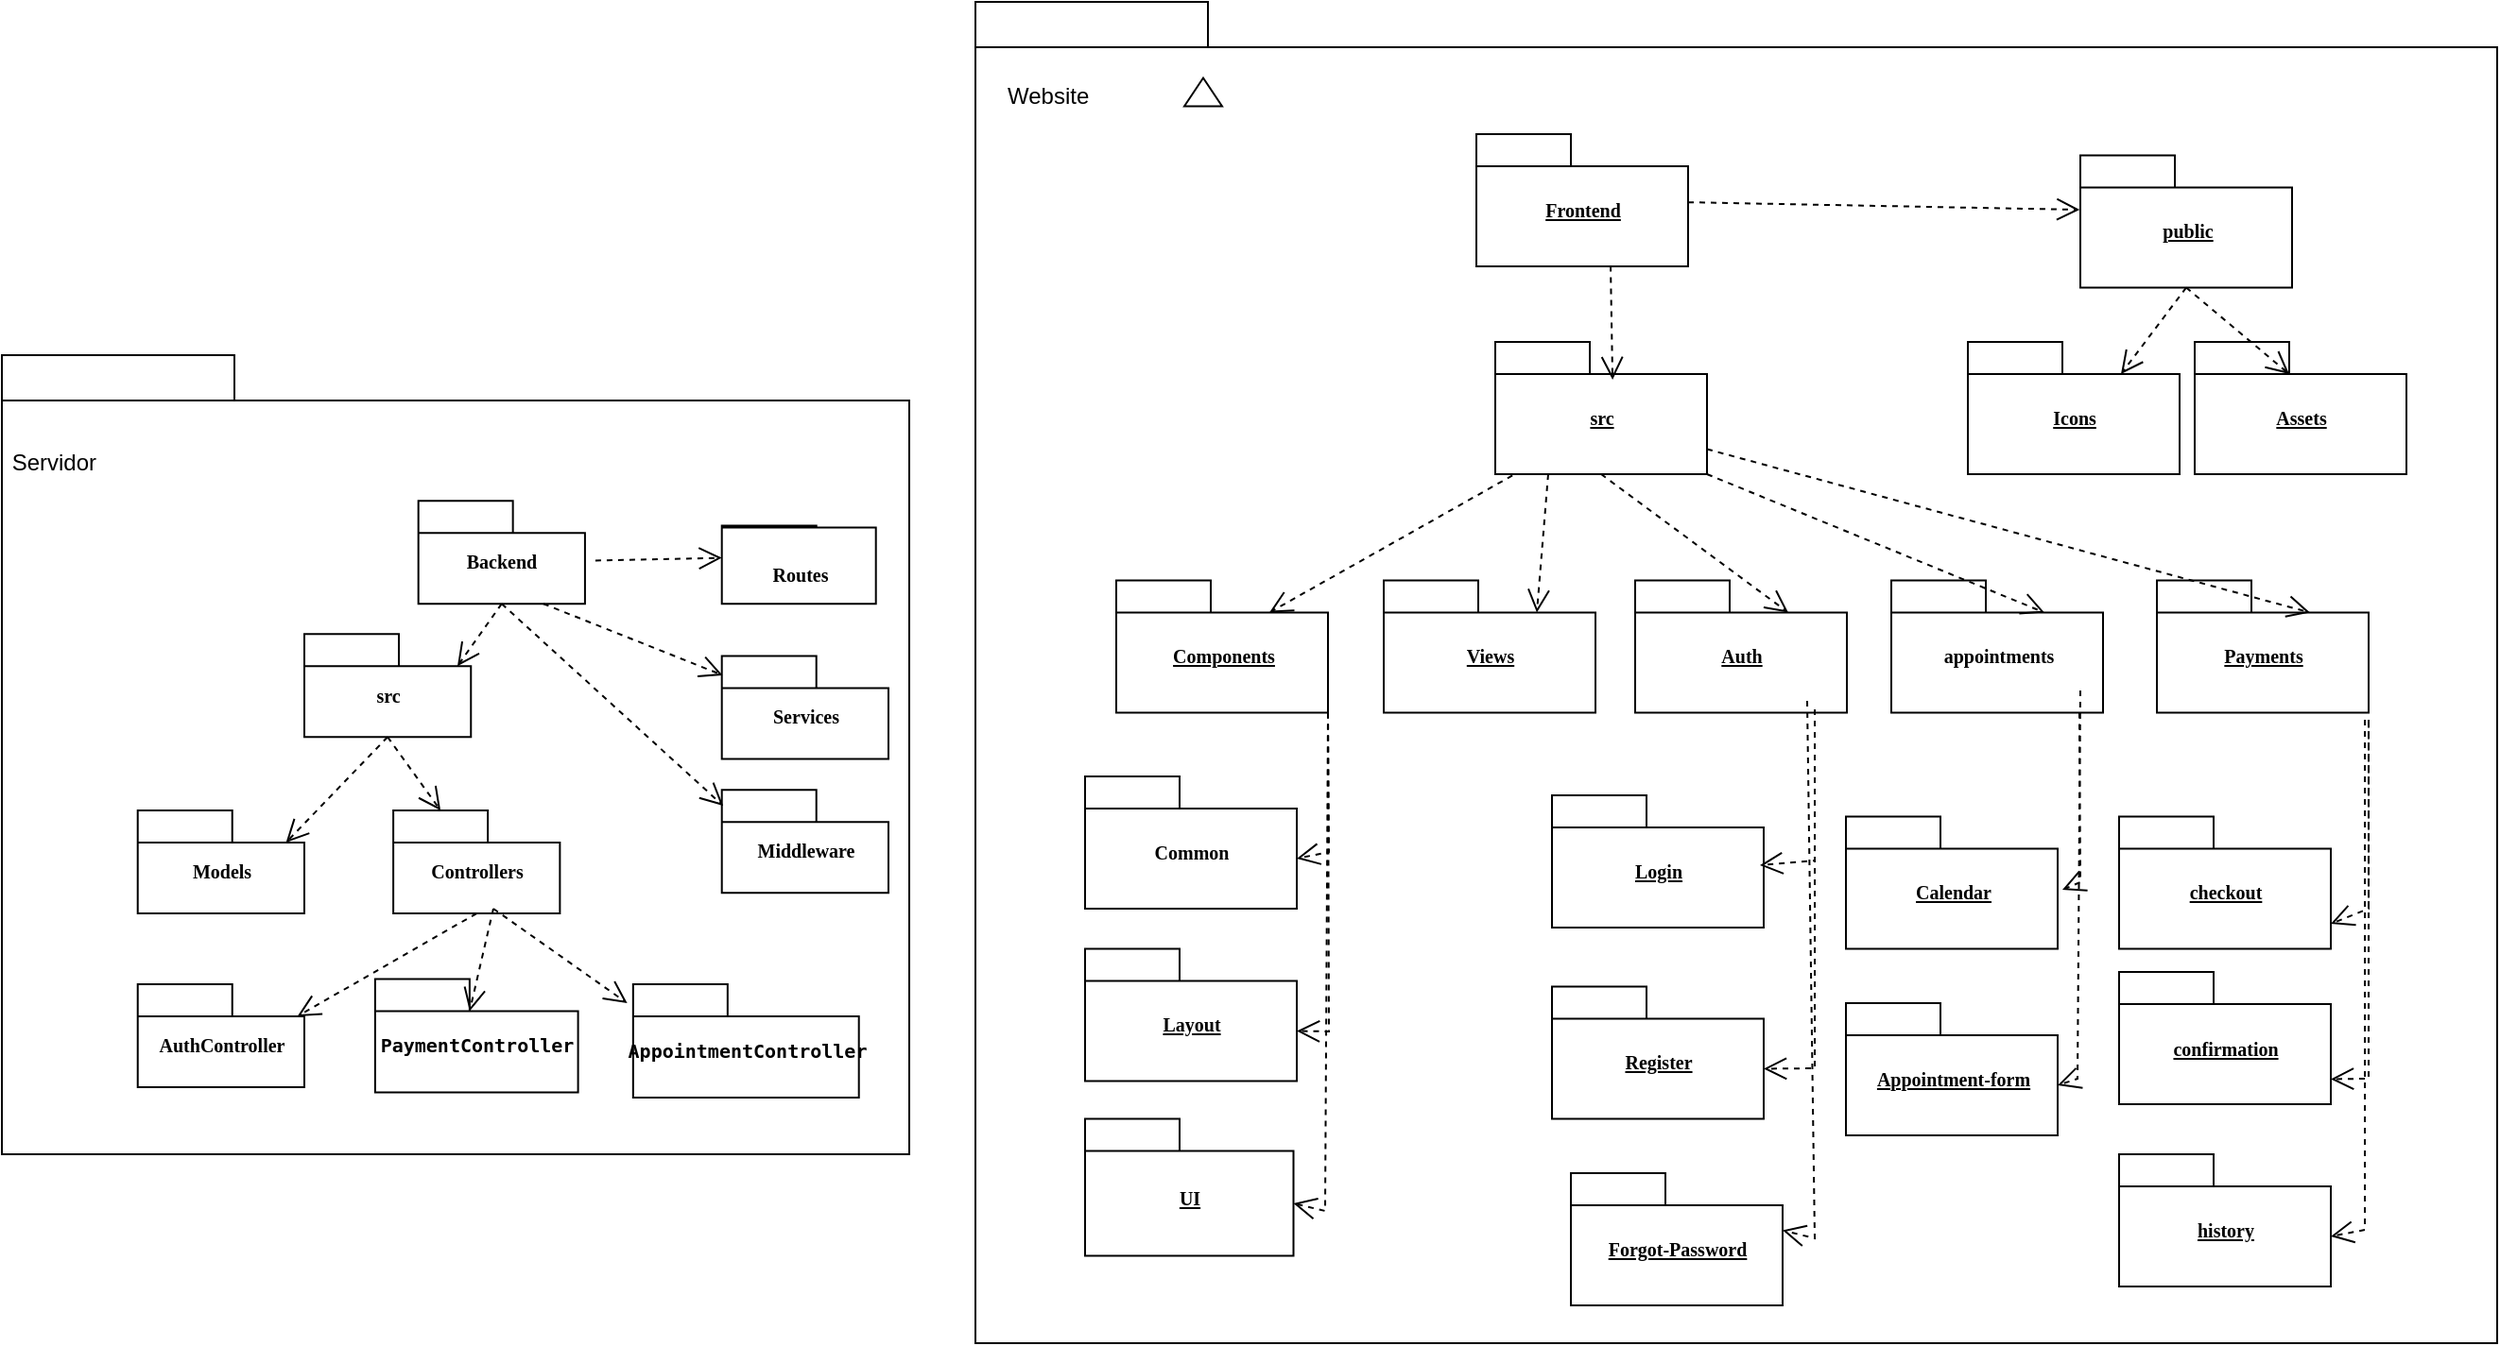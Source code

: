 <mxfile version="24.7.17">
  <diagram id="C5RBs43oDa-KdzZeNtuy" name="Page-1">
    <mxGraphModel dx="2736" dy="1036" grid="1" gridSize="10" guides="1" tooltips="1" connect="1" arrows="1" fold="1" page="1" pageScale="1" pageWidth="827" pageHeight="1169" math="0" shadow="0">
      <root>
        <mxCell id="WIyWlLk6GJQsqaUBKTNV-0" />
        <mxCell id="WIyWlLk6GJQsqaUBKTNV-1" parent="WIyWlLk6GJQsqaUBKTNV-0" />
        <mxCell id="-_XFBiAu8jGyydXAzHmL-130" value="" style="group" connectable="0" vertex="1" parent="WIyWlLk6GJQsqaUBKTNV-1">
          <mxGeometry x="-160" y="370" width="480" height="380" as="geometry" />
        </mxCell>
        <mxCell id="-_XFBiAu8jGyydXAzHmL-131" value="" style="shape=folder;fontStyle=1;spacingTop=10;tabWidth=123;tabHeight=24;tabPosition=left;html=1;rounded=0;shadow=0;comic=0;labelBackgroundColor=none;strokeWidth=1;fontFamily=Verdana;fontSize=10;align=center;" vertex="1" parent="-_XFBiAu8jGyydXAzHmL-130">
          <mxGeometry y="-43.04" width="480" height="423.04" as="geometry" />
        </mxCell>
        <mxCell id="-_XFBiAu8jGyydXAzHmL-132" value="&amp;nbsp;Servidor" style="text;whiteSpace=wrap;html=1;" vertex="1" parent="-_XFBiAu8jGyydXAzHmL-130">
          <mxGeometry width="117.691" height="34.076" as="geometry" />
        </mxCell>
        <mxCell id="-_XFBiAu8jGyydXAzHmL-133" value="Backend" style="shape=folder;fontStyle=1;spacingTop=10;tabWidth=50;tabHeight=17;tabPosition=left;html=1;rounded=0;shadow=0;comic=0;labelBackgroundColor=none;strokeColor=#000000;strokeWidth=1;fillColor=#ffffff;fontFamily=Verdana;fontSize=10;fontColor=#000000;align=center;" vertex="1" parent="-_XFBiAu8jGyydXAzHmL-130">
          <mxGeometry x="220.328" y="34.076" width="88.131" height="54.522" as="geometry" />
        </mxCell>
        <mxCell id="-_XFBiAu8jGyydXAzHmL-134" value="Routes" style="shape=folder;fontStyle=1;spacingTop=10;tabWidth=50;tabHeight=1;tabPosition=left;html=1;rounded=0;shadow=0;comic=0;labelBackgroundColor=none;strokeColor=#000000;strokeWidth=1;fillColor=#ffffff;fontFamily=Verdana;fontSize=10;fontColor=#000000;align=center;" vertex="1" parent="-_XFBiAu8jGyydXAzHmL-130">
          <mxGeometry x="380.856" y="47.296" width="81.496" height="41.297" as="geometry" />
        </mxCell>
        <mxCell id="-_XFBiAu8jGyydXAzHmL-135" value="src" style="shape=folder;fontStyle=1;spacingTop=10;tabWidth=50;tabHeight=17;tabPosition=left;html=1;rounded=0;shadow=0;comic=0;labelBackgroundColor=none;strokeColor=#000000;strokeWidth=1;fillColor=#ffffff;fontFamily=Verdana;fontSize=10;fontColor=#000000;align=center;" vertex="1" parent="-_XFBiAu8jGyydXAzHmL-130">
          <mxGeometry x="159.995" y="104.597" width="88.131" height="54.522" as="geometry" />
        </mxCell>
        <mxCell id="-_XFBiAu8jGyydXAzHmL-136" value="Middleware" style="shape=folder;fontStyle=1;spacingTop=10;tabWidth=50;tabHeight=17;tabPosition=left;html=1;rounded=0;shadow=0;comic=0;labelBackgroundColor=none;strokeColor=#000000;strokeWidth=1;fillColor=#ffffff;fontFamily=Verdana;fontSize=10;fontColor=#000000;align=center;" vertex="1" parent="-_XFBiAu8jGyydXAzHmL-130">
          <mxGeometry x="380.856" y="187.099" width="88.131" height="54.522" as="geometry" />
        </mxCell>
        <mxCell id="-_XFBiAu8jGyydXAzHmL-137" value="Services" style="shape=folder;fontStyle=1;spacingTop=10;tabWidth=50;tabHeight=17;tabPosition=left;html=1;rounded=0;shadow=0;comic=0;labelBackgroundColor=none;strokeColor=#000000;strokeWidth=1;fillColor=#ffffff;fontFamily=Verdana;fontSize=10;fontColor=#000000;align=center;" vertex="1" parent="-_XFBiAu8jGyydXAzHmL-130">
          <mxGeometry x="380.852" y="116.22" width="88.131" height="54.522" as="geometry" />
        </mxCell>
        <mxCell id="-_XFBiAu8jGyydXAzHmL-138" value="Models" style="shape=folder;fontStyle=1;spacingTop=10;tabWidth=50;tabHeight=17;tabPosition=left;html=1;rounded=0;shadow=0;comic=0;labelBackgroundColor=none;strokeColor=#000000;strokeWidth=1;fillColor=#ffffff;fontFamily=Verdana;fontSize=10;fontColor=#000000;align=center;" vertex="1" parent="-_XFBiAu8jGyydXAzHmL-130">
          <mxGeometry x="71.86" y="197.995" width="88.131" height="54.522" as="geometry" />
        </mxCell>
        <mxCell id="-_XFBiAu8jGyydXAzHmL-139" value="Controllers" style="shape=folder;fontStyle=1;spacingTop=10;tabWidth=50;tabHeight=17;tabPosition=left;html=1;rounded=0;shadow=0;comic=0;labelBackgroundColor=none;strokeColor=#000000;strokeWidth=1;fillColor=#ffffff;fontFamily=Verdana;fontSize=10;fontColor=#000000;align=center;" vertex="1" parent="-_XFBiAu8jGyydXAzHmL-130">
          <mxGeometry x="207.056" y="197.995" width="88.131" height="54.522" as="geometry" />
        </mxCell>
        <mxCell id="-_XFBiAu8jGyydXAzHmL-140" style="edgeStyle=none;rounded=0;html=1;dashed=1;labelBackgroundColor=none;startFill=0;endArrow=open;endFill=0;endSize=10;fontFamily=Verdana;fontSize=10;exitX=0.5;exitY=1;exitPerimeter=0;exitDx=0;exitDy=0;entryX=0;entryY=0;entryDx=25;entryDy=0;entryPerimeter=0;" edge="1" parent="-_XFBiAu8jGyydXAzHmL-130" source="-_XFBiAu8jGyydXAzHmL-135" target="-_XFBiAu8jGyydXAzHmL-139">
          <mxGeometry relative="1" as="geometry">
            <mxPoint x="-184.084" y="152.147" as="sourcePoint" />
            <mxPoint x="291.13" y="215" as="targetPoint" />
          </mxGeometry>
        </mxCell>
        <mxCell id="-_XFBiAu8jGyydXAzHmL-141" style="edgeStyle=none;rounded=0;html=1;dashed=1;labelBackgroundColor=none;startFill=0;endArrow=open;endFill=0;endSize=10;fontFamily=Verdana;fontSize=10;exitX=0.5;exitY=1;exitPerimeter=0;entryX=0.89;entryY=0.312;entryDx=0;entryDy=0;entryPerimeter=0;exitDx=0;exitDy=0;" edge="1" parent="-_XFBiAu8jGyydXAzHmL-130" source="-_XFBiAu8jGyydXAzHmL-135" target="-_XFBiAu8jGyydXAzHmL-138">
          <mxGeometry relative="1" as="geometry">
            <mxPoint x="234.492" y="179.143" as="sourcePoint" />
            <mxPoint x="213.246" y="223.539" as="targetPoint" />
          </mxGeometry>
        </mxCell>
        <mxCell id="-_XFBiAu8jGyydXAzHmL-142" style="edgeStyle=none;rounded=0;html=1;dashed=1;labelBackgroundColor=none;startFill=0;endArrow=open;endFill=0;endSize=10;fontFamily=Verdana;fontSize=10;entryX=0;entryY=0;entryDx=0;entryDy=17;entryPerimeter=0;exitX=0;exitY=0;exitDx=93.639;exitDy=31.63;exitPerimeter=0;" edge="1" parent="-_XFBiAu8jGyydXAzHmL-130" source="-_XFBiAu8jGyydXAzHmL-133" target="-_XFBiAu8jGyydXAzHmL-134">
          <mxGeometry relative="1" as="geometry">
            <mxPoint x="196.721" y="97.565" as="sourcePoint" />
            <mxPoint x="213.246" y="223.539" as="targetPoint" />
          </mxGeometry>
        </mxCell>
        <mxCell id="-_XFBiAu8jGyydXAzHmL-143" style="edgeStyle=none;rounded=0;html=1;dashed=1;labelBackgroundColor=none;startFill=0;endArrow=open;endFill=0;endSize=10;fontFamily=Verdana;fontSize=10;exitX=0.5;exitY=1;exitPerimeter=0;entryX=0;entryY=0;entryDx=81;entryDy=17;entryPerimeter=0;exitDx=0;exitDy=0;" edge="1" parent="-_XFBiAu8jGyydXAzHmL-130" source="-_XFBiAu8jGyydXAzHmL-133" target="-_XFBiAu8jGyydXAzHmL-135">
          <mxGeometry relative="1" as="geometry">
            <mxPoint x="292.721" y="96.581" as="sourcePoint" />
            <mxPoint x="148.721" y="137.862" as="targetPoint" />
          </mxGeometry>
        </mxCell>
        <mxCell id="-_XFBiAu8jGyydXAzHmL-144" style="edgeStyle=none;rounded=0;html=1;dashed=1;labelBackgroundColor=none;startFill=0;endArrow=open;endFill=0;endSize=10;fontFamily=Verdana;fontSize=10;exitX=0.5;exitY=1;exitPerimeter=0;entryX=0.008;entryY=0.154;entryDx=0;entryDy=0;entryPerimeter=0;exitDx=0;exitDy=0;" edge="1" parent="-_XFBiAu8jGyydXAzHmL-130" source="-_XFBiAu8jGyydXAzHmL-133" target="-_XFBiAu8jGyydXAzHmL-136">
          <mxGeometry relative="1" as="geometry">
            <mxPoint x="314.754" y="96.581" as="sourcePoint" />
            <mxPoint x="276.197" y="137.862" as="targetPoint" />
          </mxGeometry>
        </mxCell>
        <mxCell id="-_XFBiAu8jGyydXAzHmL-145" style="edgeStyle=none;rounded=0;html=1;dashed=1;labelBackgroundColor=none;startFill=0;endArrow=open;endFill=0;endSize=10;fontFamily=Verdana;fontSize=10;exitX=0.75;exitY=1;exitPerimeter=0;entryX=0.005;entryY=0.187;entryDx=0;entryDy=0;entryPerimeter=0;exitDx=0;exitDy=0;" edge="1" parent="-_XFBiAu8jGyydXAzHmL-130" source="-_XFBiAu8jGyydXAzHmL-133" target="-_XFBiAu8jGyydXAzHmL-137">
          <mxGeometry relative="1" as="geometry">
            <mxPoint x="336.787" y="96.581" as="sourcePoint" />
            <mxPoint x="400.525" y="137.862" as="targetPoint" />
          </mxGeometry>
        </mxCell>
        <mxCell id="-_XFBiAu8jGyydXAzHmL-146" value="AuthController" style="shape=folder;fontStyle=1;spacingTop=10;tabWidth=50;tabHeight=17;tabPosition=left;html=1;rounded=0;shadow=0;comic=0;labelBackgroundColor=none;strokeColor=#000000;strokeWidth=1;fillColor=#ffffff;fontFamily=Verdana;fontSize=10;fontColor=#000000;align=center;" vertex="1" parent="-_XFBiAu8jGyydXAzHmL-130">
          <mxGeometry x="71.863" y="289.995" width="88.131" height="54.522" as="geometry" />
        </mxCell>
        <mxCell id="-_XFBiAu8jGyydXAzHmL-147" value="&lt;code&gt;PaymentController&lt;/code&gt;" style="shape=folder;fontStyle=1;spacingTop=10;tabWidth=50;tabHeight=17;tabPosition=left;html=1;rounded=0;shadow=0;comic=0;labelBackgroundColor=none;strokeColor=#000000;strokeWidth=1;fillColor=#ffffff;fontFamily=Verdana;fontSize=10;fontColor=#000000;align=center;" vertex="1" parent="-_XFBiAu8jGyydXAzHmL-130">
          <mxGeometry x="197.437" y="287.26" width="107.363" height="60" as="geometry" />
        </mxCell>
        <mxCell id="-_XFBiAu8jGyydXAzHmL-148" value="&lt;code&gt;AppointmentController&lt;/code&gt;" style="shape=folder;fontStyle=1;spacingTop=10;tabWidth=50;tabHeight=17;tabPosition=left;html=1;rounded=0;shadow=0;comic=0;labelBackgroundColor=none;strokeColor=#000000;strokeWidth=1;fillColor=#ffffff;fontFamily=Verdana;fontSize=10;fontColor=#000000;align=center;" vertex="1" parent="-_XFBiAu8jGyydXAzHmL-130">
          <mxGeometry x="333.913" y="290" width="119.437" height="60" as="geometry" />
        </mxCell>
        <mxCell id="-_XFBiAu8jGyydXAzHmL-149" style="edgeStyle=none;rounded=0;html=1;dashed=1;labelBackgroundColor=none;startFill=0;endArrow=open;endFill=0;endSize=10;fontFamily=Verdana;fontSize=10;exitX=0.5;exitY=1;exitPerimeter=0;entryX=0;entryY=0;entryDx=84.459;entryDy=17;entryPerimeter=0;exitDx=0;exitDy=0;" edge="1" parent="-_XFBiAu8jGyydXAzHmL-130" source="-_XFBiAu8jGyydXAzHmL-139" target="-_XFBiAu8jGyydXAzHmL-146">
          <mxGeometry relative="1" as="geometry">
            <mxPoint x="214.957" y="169" as="sourcePoint" />
            <mxPoint x="160.696" y="225" as="targetPoint" />
            <Array as="points" />
          </mxGeometry>
        </mxCell>
        <mxCell id="-_XFBiAu8jGyydXAzHmL-150" value="" style="shape=folder;fontStyle=1;spacingTop=10;tabWidth=123;tabHeight=24;tabPosition=left;html=1;rounded=0;shadow=0;comic=0;labelBackgroundColor=none;strokeColor=#000000;strokeWidth=1;fillColor=#ffffff;fontFamily=Verdana;fontSize=10;fontColor=#000000;align=center;container=0;" vertex="1" parent="WIyWlLk6GJQsqaUBKTNV-1">
          <mxGeometry x="355" y="140" width="805" height="710" as="geometry" />
        </mxCell>
        <mxCell id="-_XFBiAu8jGyydXAzHmL-151" style="edgeStyle=none;rounded=0;html=1;dashed=1;labelBackgroundColor=none;startFill=0;endArrow=open;endFill=0;endSize=10;fontFamily=Verdana;fontSize=10;entryX=-0.003;entryY=0.411;entryPerimeter=0;" edge="1" parent="WIyWlLk6GJQsqaUBKTNV-1" source="-_XFBiAu8jGyydXAzHmL-152" target="-_XFBiAu8jGyydXAzHmL-153">
          <mxGeometry relative="1" as="geometry" />
        </mxCell>
        <mxCell id="-_XFBiAu8jGyydXAzHmL-152" value="&lt;u&gt;Frontend&lt;/u&gt;" style="shape=folder;fontStyle=1;spacingTop=10;tabWidth=50;tabHeight=17;tabPosition=left;html=1;rounded=0;shadow=0;comic=0;labelBackgroundColor=none;strokeColor=#000000;strokeWidth=1;fillColor=#ffffff;fontFamily=Verdana;fontSize=10;fontColor=#000000;align=center;container=0;" vertex="1" parent="WIyWlLk6GJQsqaUBKTNV-1">
          <mxGeometry x="620" y="210" width="112" height="70" as="geometry" />
        </mxCell>
        <mxCell id="-_XFBiAu8jGyydXAzHmL-153" value="&lt;u&gt;public&lt;/u&gt;" style="shape=folder;fontStyle=1;spacingTop=10;tabWidth=50;tabHeight=17;tabPosition=left;html=1;rounded=0;shadow=0;comic=0;labelBackgroundColor=none;strokeColor=#000000;strokeWidth=1;fillColor=#ffffff;fontFamily=Verdana;fontSize=10;fontColor=#000000;align=center;container=0;" vertex="1" parent="WIyWlLk6GJQsqaUBKTNV-1">
          <mxGeometry x="939.5" y="221.25" width="112" height="70" as="geometry" />
        </mxCell>
        <mxCell id="-_XFBiAu8jGyydXAzHmL-154" value="" style="triangle;whiteSpace=wrap;html=1;rounded=0;shadow=0;comic=0;labelBackgroundColor=none;strokeColor=#000000;strokeWidth=1;fillColor=#ffffff;fontFamily=Verdana;fontSize=10;fontColor=#000000;align=center;rotation=-90;container=0;" vertex="1" parent="WIyWlLk6GJQsqaUBKTNV-1">
          <mxGeometry x="468" y="177.75" width="15" height="20" as="geometry" />
        </mxCell>
        <mxCell id="-_XFBiAu8jGyydXAzHmL-155" value="Website" style="text;whiteSpace=wrap;html=1;container=0;" vertex="1" parent="WIyWlLk6GJQsqaUBKTNV-1">
          <mxGeometry x="370" y="175.75" width="80" height="30" as="geometry" />
        </mxCell>
        <mxCell id="-_XFBiAu8jGyydXAzHmL-156" value="&lt;div&gt;&lt;u&gt;src&lt;/u&gt;&lt;/div&gt;" style="shape=folder;fontStyle=1;spacingTop=10;tabWidth=50;tabHeight=17;tabPosition=left;html=1;rounded=0;shadow=0;comic=0;labelBackgroundColor=none;strokeColor=#000000;strokeWidth=1;fillColor=#ffffff;fontFamily=Verdana;fontSize=10;fontColor=#000000;align=center;container=0;" vertex="1" parent="WIyWlLk6GJQsqaUBKTNV-1">
          <mxGeometry x="630" y="320" width="112" height="70" as="geometry" />
        </mxCell>
        <mxCell id="-_XFBiAu8jGyydXAzHmL-157" style="edgeStyle=none;rounded=0;html=1;dashed=1;labelBackgroundColor=none;startFill=0;endArrow=open;endFill=0;endSize=10;fontFamily=Verdana;fontSize=10;entryX=0.554;entryY=0.286;entryPerimeter=0;entryDx=0;entryDy=0;exitX=0.634;exitY=0.996;exitDx=0;exitDy=0;exitPerimeter=0;" edge="1" parent="WIyWlLk6GJQsqaUBKTNV-1" source="-_XFBiAu8jGyydXAzHmL-152" target="-_XFBiAu8jGyydXAzHmL-156">
          <mxGeometry relative="1" as="geometry">
            <mxPoint x="739.5" y="286.25" as="sourcePoint" />
            <mxPoint x="854.5" y="347.25" as="targetPoint" />
          </mxGeometry>
        </mxCell>
        <mxCell id="-_XFBiAu8jGyydXAzHmL-158" value="&lt;div&gt;&lt;u&gt;Icons&lt;/u&gt;&lt;/div&gt;" style="shape=folder;fontStyle=1;spacingTop=10;tabWidth=50;tabHeight=17;tabPosition=left;html=1;rounded=0;shadow=0;comic=0;labelBackgroundColor=none;strokeColor=#000000;strokeWidth=1;fillColor=#ffffff;fontFamily=Verdana;fontSize=10;fontColor=#000000;align=center;container=0;" vertex="1" parent="WIyWlLk6GJQsqaUBKTNV-1">
          <mxGeometry x="880" y="320" width="112" height="70" as="geometry" />
        </mxCell>
        <mxCell id="-_XFBiAu8jGyydXAzHmL-159" style="edgeStyle=none;rounded=0;html=1;dashed=1;labelBackgroundColor=none;startFill=0;endArrow=open;endFill=0;endSize=10;fontFamily=Verdana;fontSize=10;exitX=0.5;exitY=1;exitDx=0;exitDy=0;exitPerimeter=0;entryX=0;entryY=0;entryDx=81;entryDy=17;entryPerimeter=0;" edge="1" parent="WIyWlLk6GJQsqaUBKTNV-1" source="-_XFBiAu8jGyydXAzHmL-153" target="-_XFBiAu8jGyydXAzHmL-158">
          <mxGeometry relative="1" as="geometry">
            <mxPoint x="986.5" y="381.25" as="sourcePoint" />
            <mxPoint x="1010.5" y="341.25" as="targetPoint" />
          </mxGeometry>
        </mxCell>
        <mxCell id="-_XFBiAu8jGyydXAzHmL-160" value="&lt;u&gt;Components&lt;/u&gt;" style="shape=folder;fontStyle=1;spacingTop=10;tabWidth=50;tabHeight=17;tabPosition=left;html=1;rounded=0;shadow=0;comic=0;labelBackgroundColor=none;strokeColor=#000000;strokeWidth=1;fillColor=#ffffff;fontFamily=Verdana;fontSize=10;fontColor=#000000;align=center;container=0;" vertex="1" parent="WIyWlLk6GJQsqaUBKTNV-1">
          <mxGeometry x="429.5" y="446.25" width="112" height="70" as="geometry" />
        </mxCell>
        <mxCell id="-_XFBiAu8jGyydXAzHmL-161" style="edgeStyle=none;rounded=0;html=1;dashed=1;labelBackgroundColor=none;startFill=0;endArrow=open;endFill=0;endSize=10;fontFamily=Verdana;fontSize=10;entryX=0;entryY=0;entryPerimeter=0;entryDx=81;entryDy=17;exitX=0.081;exitY=1.01;exitDx=0;exitDy=0;exitPerimeter=0;" edge="1" parent="WIyWlLk6GJQsqaUBKTNV-1" source="-_XFBiAu8jGyydXAzHmL-156" target="-_XFBiAu8jGyydXAzHmL-160">
          <mxGeometry relative="1" as="geometry">
            <mxPoint x="509.5" y="421.25" as="sourcePoint" />
            <mxPoint x="624.5" y="482.25" as="targetPoint" />
          </mxGeometry>
        </mxCell>
        <mxCell id="-_XFBiAu8jGyydXAzHmL-162" value="&lt;u&gt;Payments&lt;/u&gt;" style="shape=folder;fontStyle=1;spacingTop=10;tabWidth=50;tabHeight=17;tabPosition=left;html=1;rounded=0;shadow=0;comic=0;labelBackgroundColor=none;strokeColor=#000000;strokeWidth=1;fillColor=#ffffff;fontFamily=Verdana;fontSize=10;fontColor=#000000;align=center;container=0;" vertex="1" parent="WIyWlLk6GJQsqaUBKTNV-1">
          <mxGeometry x="980" y="446.25" width="112" height="70" as="geometry" />
        </mxCell>
        <mxCell id="-_XFBiAu8jGyydXAzHmL-163" style="edgeStyle=none;rounded=0;html=1;dashed=1;labelBackgroundColor=none;startFill=0;endArrow=open;endFill=0;endSize=10;fontFamily=Verdana;fontSize=10;entryX=0;entryY=0;entryPerimeter=0;entryDx=81;entryDy=17;exitX=0;exitY=0;exitDx=112;exitDy=56.75;exitPerimeter=0;" edge="1" parent="WIyWlLk6GJQsqaUBKTNV-1" source="-_XFBiAu8jGyydXAzHmL-156" target="-_XFBiAu8jGyydXAzHmL-162">
          <mxGeometry relative="1" as="geometry">
            <mxPoint x="1049.5" y="421.25" as="sourcePoint" />
            <mxPoint x="1164.5" y="482.25" as="targetPoint" />
          </mxGeometry>
        </mxCell>
        <mxCell id="-_XFBiAu8jGyydXAzHmL-164" value="&lt;p data-pm-slice=&quot;1 1 []&quot;&gt;appointments&lt;/p&gt;" style="shape=folder;fontStyle=1;spacingTop=10;tabWidth=50;tabHeight=17;tabPosition=left;html=1;rounded=0;shadow=0;comic=0;labelBackgroundColor=none;strokeColor=#000000;strokeWidth=1;fillColor=#ffffff;fontFamily=Verdana;fontSize=10;fontColor=#000000;align=center;container=0;" vertex="1" parent="WIyWlLk6GJQsqaUBKTNV-1">
          <mxGeometry x="839.5" y="446.25" width="112" height="70" as="geometry" />
        </mxCell>
        <mxCell id="-_XFBiAu8jGyydXAzHmL-165" style="edgeStyle=none;rounded=0;html=1;dashed=1;labelBackgroundColor=none;startFill=0;endArrow=open;endFill=0;endSize=10;fontFamily=Verdana;fontSize=10;entryX=0;entryY=0;entryPerimeter=0;entryDx=81;entryDy=17;exitX=0;exitY=0;exitDx=112;exitDy=70;exitPerimeter=0;" edge="1" parent="WIyWlLk6GJQsqaUBKTNV-1" source="-_XFBiAu8jGyydXAzHmL-156" target="-_XFBiAu8jGyydXAzHmL-164">
          <mxGeometry relative="1" as="geometry">
            <mxPoint x="919.5" y="421.25" as="sourcePoint" />
            <mxPoint x="1034.5" y="482.25" as="targetPoint" />
          </mxGeometry>
        </mxCell>
        <mxCell id="-_XFBiAu8jGyydXAzHmL-166" value="&lt;u&gt;Auth&lt;/u&gt;" style="shape=folder;fontStyle=1;spacingTop=10;tabWidth=50;tabHeight=17;tabPosition=left;html=1;rounded=0;shadow=0;comic=0;labelBackgroundColor=none;strokeColor=#000000;strokeWidth=1;fillColor=#ffffff;fontFamily=Verdana;fontSize=10;fontColor=#000000;align=center;container=0;" vertex="1" parent="WIyWlLk6GJQsqaUBKTNV-1">
          <mxGeometry x="704" y="446.25" width="112" height="70" as="geometry" />
        </mxCell>
        <mxCell id="-_XFBiAu8jGyydXAzHmL-167" style="edgeStyle=none;rounded=0;html=1;dashed=1;labelBackgroundColor=none;startFill=0;endArrow=open;endFill=0;endSize=10;fontFamily=Verdana;fontSize=10;entryX=0;entryY=0;entryPerimeter=0;entryDx=81;entryDy=17;exitX=0.5;exitY=1;exitDx=0;exitDy=0;exitPerimeter=0;" edge="1" parent="WIyWlLk6GJQsqaUBKTNV-1" source="-_XFBiAu8jGyydXAzHmL-156" target="-_XFBiAu8jGyydXAzHmL-166">
          <mxGeometry relative="1" as="geometry">
            <mxPoint x="779.5" y="326.25" as="sourcePoint" />
            <mxPoint x="894.5" y="387.25" as="targetPoint" />
          </mxGeometry>
        </mxCell>
        <mxCell id="-_XFBiAu8jGyydXAzHmL-168" value="&lt;u&gt;Views&lt;/u&gt;" style="shape=folder;fontStyle=1;spacingTop=10;tabWidth=50;tabHeight=17;tabPosition=left;html=1;rounded=0;shadow=0;comic=0;labelBackgroundColor=none;strokeColor=#000000;strokeWidth=1;fillColor=#ffffff;fontFamily=Verdana;fontSize=10;fontColor=#000000;align=center;container=0;" vertex="1" parent="WIyWlLk6GJQsqaUBKTNV-1">
          <mxGeometry x="571" y="446.25" width="112" height="70" as="geometry" />
        </mxCell>
        <mxCell id="-_XFBiAu8jGyydXAzHmL-169" style="edgeStyle=none;rounded=0;html=1;dashed=1;labelBackgroundColor=none;startFill=0;endArrow=open;endFill=0;endSize=10;fontFamily=Verdana;fontSize=10;entryX=0;entryY=0;entryPerimeter=0;entryDx=81;entryDy=17;exitX=0.25;exitY=1;exitDx=0;exitDy=0;exitPerimeter=0;" edge="1" parent="WIyWlLk6GJQsqaUBKTNV-1" source="-_XFBiAu8jGyydXAzHmL-156" target="-_XFBiAu8jGyydXAzHmL-168">
          <mxGeometry relative="1" as="geometry">
            <mxPoint x="651" y="421.25" as="sourcePoint" />
            <mxPoint x="766" y="482.25" as="targetPoint" />
          </mxGeometry>
        </mxCell>
        <mxCell id="-_XFBiAu8jGyydXAzHmL-170" value="Common" style="shape=folder;fontStyle=1;spacingTop=10;tabWidth=50;tabHeight=17;tabPosition=left;html=1;rounded=0;shadow=0;comic=0;labelBackgroundColor=none;strokeColor=#000000;strokeWidth=1;fillColor=#ffffff;fontFamily=Verdana;fontSize=10;fontColor=#000000;align=center;container=0;" vertex="1" parent="WIyWlLk6GJQsqaUBKTNV-1">
          <mxGeometry x="413" y="550" width="112" height="70" as="geometry" />
        </mxCell>
        <mxCell id="-_XFBiAu8jGyydXAzHmL-171" value="&lt;u&gt;Layout&lt;/u&gt;" style="shape=folder;fontStyle=1;spacingTop=10;tabWidth=50;tabHeight=17;tabPosition=left;html=1;rounded=0;shadow=0;comic=0;labelBackgroundColor=none;strokeColor=#000000;strokeWidth=1;fillColor=#ffffff;fontFamily=Verdana;fontSize=10;fontColor=#000000;align=center;container=0;" vertex="1" parent="WIyWlLk6GJQsqaUBKTNV-1">
          <mxGeometry x="413" y="641.25" width="112" height="70" as="geometry" />
        </mxCell>
        <mxCell id="-_XFBiAu8jGyydXAzHmL-172" value="&lt;u&gt;UI&lt;/u&gt;" style="shape=folder;fontStyle=1;spacingTop=10;tabWidth=50;tabHeight=17;tabPosition=left;html=1;rounded=0;shadow=0;comic=0;labelBackgroundColor=none;strokeColor=#000000;strokeWidth=1;fillColor=#ffffff;fontFamily=Verdana;fontSize=10;fontColor=#000000;align=center;container=0;" vertex="1" parent="WIyWlLk6GJQsqaUBKTNV-1">
          <mxGeometry x="413" y="731.25" width="110.25" height="72.5" as="geometry" />
        </mxCell>
        <mxCell id="-_XFBiAu8jGyydXAzHmL-173" style="edgeStyle=none;rounded=0;html=1;dashed=1;labelBackgroundColor=none;startFill=0;endArrow=open;endFill=0;endSize=10;fontFamily=Verdana;fontSize=10;exitX=0;exitY=0;exitDx=112;exitDy=70;exitPerimeter=0;entryX=0;entryY=0;entryDx=112;entryDy=43.5;entryPerimeter=0;" edge="1" parent="WIyWlLk6GJQsqaUBKTNV-1" source="-_XFBiAu8jGyydXAzHmL-160" target="-_XFBiAu8jGyydXAzHmL-170">
          <mxGeometry relative="1" as="geometry">
            <mxPoint x="599.5" y="516.25" as="sourcePoint" />
            <mxPoint x="550" y="600" as="targetPoint" />
            <Array as="points">
              <mxPoint x="542" y="590" />
            </Array>
          </mxGeometry>
        </mxCell>
        <mxCell id="-_XFBiAu8jGyydXAzHmL-174" style="edgeStyle=none;rounded=0;html=1;dashed=1;labelBackgroundColor=none;startFill=0;endArrow=open;endFill=0;endSize=10;fontFamily=Verdana;fontSize=10;entryX=0;entryY=0;entryPerimeter=0;entryDx=112;entryDy=43.5;exitX=0;exitY=0;exitDx=112;exitDy=70;exitPerimeter=0;" edge="1" parent="WIyWlLk6GJQsqaUBKTNV-1" source="-_XFBiAu8jGyydXAzHmL-160" target="-_XFBiAu8jGyydXAzHmL-171">
          <mxGeometry relative="1" as="geometry">
            <mxPoint x="697.5" y="391.25" as="sourcePoint" />
            <mxPoint x="662.5" y="473.25" as="targetPoint" />
            <Array as="points">
              <mxPoint x="542" y="685" />
            </Array>
          </mxGeometry>
        </mxCell>
        <mxCell id="-_XFBiAu8jGyydXAzHmL-175" style="edgeStyle=none;rounded=0;html=1;dashed=1;labelBackgroundColor=none;startFill=0;endArrow=open;endFill=0;endSize=10;fontFamily=Verdana;fontSize=10;exitX=0;exitY=0;exitDx=112;exitDy=70;exitPerimeter=0;entryX=0;entryY=0;entryDx=110.25;entryDy=44.75;entryPerimeter=0;" edge="1" parent="WIyWlLk6GJQsqaUBKTNV-1" source="-_XFBiAu8jGyydXAzHmL-160" target="-_XFBiAu8jGyydXAzHmL-172">
          <mxGeometry relative="1" as="geometry">
            <mxPoint x="644.5" y="527.25" as="sourcePoint" />
            <mxPoint x="532" y="750" as="targetPoint" />
            <Array as="points">
              <mxPoint x="540" y="780" />
            </Array>
          </mxGeometry>
        </mxCell>
        <mxCell id="-_XFBiAu8jGyydXAzHmL-176" value="&lt;u&gt;checkout&lt;/u&gt;" style="shape=folder;fontStyle=1;spacingTop=10;tabWidth=50;tabHeight=17;tabPosition=left;html=1;rounded=0;shadow=0;comic=0;labelBackgroundColor=none;strokeColor=#000000;strokeWidth=1;fillColor=#ffffff;fontFamily=Verdana;fontSize=10;fontColor=#000000;align=center;container=0;" vertex="1" parent="WIyWlLk6GJQsqaUBKTNV-1">
          <mxGeometry x="960" y="571.25" width="112" height="70" as="geometry" />
        </mxCell>
        <mxCell id="-_XFBiAu8jGyydXAzHmL-177" style="edgeStyle=none;rounded=0;html=1;dashed=1;labelBackgroundColor=none;startFill=0;endArrow=open;endFill=0;endSize=10;fontFamily=Verdana;fontSize=10;entryX=0;entryY=0;entryDx=112;entryDy=43.5;entryPerimeter=0;" edge="1" parent="WIyWlLk6GJQsqaUBKTNV-1" target="-_XFBiAu8jGyydXAzHmL-191">
          <mxGeometry relative="1" as="geometry">
            <mxPoint x="1090" y="520" as="sourcePoint" />
            <mxPoint x="1090" y="810" as="targetPoint" />
            <Array as="points">
              <mxPoint x="1090" y="790" />
            </Array>
          </mxGeometry>
        </mxCell>
        <mxCell id="-_XFBiAu8jGyydXAzHmL-178" value="&lt;div&gt;&lt;u&gt;Assets&lt;/u&gt;&lt;/div&gt;" style="shape=folder;fontStyle=1;spacingTop=10;tabWidth=50;tabHeight=17;tabPosition=left;html=1;rounded=0;shadow=0;comic=0;labelBackgroundColor=none;strokeColor=#000000;strokeWidth=1;fillColor=#ffffff;fontFamily=Verdana;fontSize=10;fontColor=#000000;align=center;container=0;" vertex="1" parent="WIyWlLk6GJQsqaUBKTNV-1">
          <mxGeometry x="1000" y="320" width="112" height="70" as="geometry" />
        </mxCell>
        <mxCell id="-_XFBiAu8jGyydXAzHmL-179" style="edgeStyle=none;rounded=0;html=1;dashed=1;labelBackgroundColor=none;startFill=0;endArrow=open;endFill=0;endSize=10;fontFamily=Verdana;fontSize=10;exitX=0.5;exitY=1;exitDx=0;exitDy=0;exitPerimeter=0;entryX=0;entryY=0;entryDx=50;entryDy=17;entryPerimeter=0;" edge="1" parent="WIyWlLk6GJQsqaUBKTNV-1" source="-_XFBiAu8jGyydXAzHmL-153" target="-_XFBiAu8jGyydXAzHmL-178">
          <mxGeometry relative="1" as="geometry">
            <mxPoint x="1006" y="301" as="sourcePoint" />
            <mxPoint x="971" y="338" as="targetPoint" />
          </mxGeometry>
        </mxCell>
        <mxCell id="-_XFBiAu8jGyydXAzHmL-180" value="&lt;u&gt;Login&lt;/u&gt;" style="shape=folder;fontStyle=1;spacingTop=10;tabWidth=50;tabHeight=17;tabPosition=left;html=1;rounded=0;shadow=0;comic=0;labelBackgroundColor=none;strokeColor=#000000;strokeWidth=1;fillColor=#ffffff;fontFamily=Verdana;fontSize=10;fontColor=#000000;align=center;container=0;" vertex="1" parent="WIyWlLk6GJQsqaUBKTNV-1">
          <mxGeometry x="660" y="560" width="112" height="70" as="geometry" />
        </mxCell>
        <mxCell id="-_XFBiAu8jGyydXAzHmL-181" value="&lt;u&gt;Register&lt;/u&gt;" style="shape=folder;fontStyle=1;spacingTop=10;tabWidth=50;tabHeight=17;tabPosition=left;html=1;rounded=0;shadow=0;comic=0;labelBackgroundColor=none;strokeColor=#000000;strokeWidth=1;fillColor=#ffffff;fontFamily=Verdana;fontSize=10;fontColor=#000000;align=center;container=0;" vertex="1" parent="WIyWlLk6GJQsqaUBKTNV-1">
          <mxGeometry x="660" y="661.25" width="112" height="70" as="geometry" />
        </mxCell>
        <mxCell id="-_XFBiAu8jGyydXAzHmL-182" value="&lt;u&gt;Forgot-Password&lt;/u&gt;" style="shape=folder;fontStyle=1;spacingTop=10;tabWidth=50;tabHeight=17;tabPosition=left;html=1;rounded=0;shadow=0;comic=0;labelBackgroundColor=none;strokeColor=#000000;strokeWidth=1;fillColor=#ffffff;fontFamily=Verdana;fontSize=10;fontColor=#000000;align=center;container=0;" vertex="1" parent="WIyWlLk6GJQsqaUBKTNV-1">
          <mxGeometry x="670" y="760" width="112" height="70" as="geometry" />
        </mxCell>
        <mxCell id="-_XFBiAu8jGyydXAzHmL-183" value="&lt;u&gt;Calendar&lt;/u&gt;" style="shape=folder;fontStyle=1;spacingTop=10;tabWidth=50;tabHeight=17;tabPosition=left;html=1;rounded=0;shadow=0;comic=0;labelBackgroundColor=none;strokeColor=#000000;strokeWidth=1;fillColor=#ffffff;fontFamily=Verdana;fontSize=10;fontColor=#000000;align=center;container=0;" vertex="1" parent="WIyWlLk6GJQsqaUBKTNV-1">
          <mxGeometry x="815.5" y="571.25" width="112" height="70" as="geometry" />
        </mxCell>
        <mxCell id="-_XFBiAu8jGyydXAzHmL-184" value="&lt;u&gt;Appointment-form&lt;/u&gt;" style="shape=folder;fontStyle=1;spacingTop=10;tabWidth=50;tabHeight=17;tabPosition=left;html=1;rounded=0;shadow=0;comic=0;labelBackgroundColor=none;strokeColor=#000000;strokeWidth=1;fillColor=#ffffff;fontFamily=Verdana;fontSize=10;fontColor=#000000;align=center;container=0;" vertex="1" parent="WIyWlLk6GJQsqaUBKTNV-1">
          <mxGeometry x="815.5" y="670" width="112" height="70" as="geometry" />
        </mxCell>
        <mxCell id="-_XFBiAu8jGyydXAzHmL-185" style="edgeStyle=none;rounded=0;html=1;dashed=1;labelBackgroundColor=none;startFill=0;endArrow=open;endFill=0;endSize=10;fontFamily=Verdana;fontSize=10;entryX=0;entryY=0;entryPerimeter=0;entryDx=112;entryDy=43.5;" edge="1" parent="WIyWlLk6GJQsqaUBKTNV-1" target="-_XFBiAu8jGyydXAzHmL-184">
          <mxGeometry relative="1" as="geometry">
            <mxPoint x="939.5" y="504.5" as="sourcePoint" />
            <mxPoint x="941" y="791.25" as="targetPoint" />
            <Array as="points">
              <mxPoint x="938" y="710" />
            </Array>
          </mxGeometry>
        </mxCell>
        <mxCell id="-_XFBiAu8jGyydXAzHmL-186" style="edgeStyle=none;rounded=0;html=1;dashed=1;labelBackgroundColor=none;startFill=0;endArrow=open;endFill=0;endSize=10;fontFamily=Verdana;fontSize=10;exitX=0;exitY=0;exitDx=112;exitDy=70;exitPerimeter=0;" edge="1" parent="WIyWlLk6GJQsqaUBKTNV-1">
          <mxGeometry relative="1" as="geometry">
            <mxPoint x="939" y="516.25" as="sourcePoint" />
            <mxPoint x="930" y="610" as="targetPoint" />
            <Array as="points">
              <mxPoint x="939.5" y="606" />
            </Array>
          </mxGeometry>
        </mxCell>
        <mxCell id="-_XFBiAu8jGyydXAzHmL-187" style="edgeStyle=none;rounded=0;html=1;dashed=1;labelBackgroundColor=none;startFill=0;endArrow=open;endFill=0;endSize=10;fontFamily=Verdana;fontSize=10;entryX=0;entryY=0;entryDx=112;entryDy=30.25;entryPerimeter=0;" edge="1" parent="WIyWlLk6GJQsqaUBKTNV-1" target="-_XFBiAu8jGyydXAzHmL-182">
          <mxGeometry relative="1" as="geometry">
            <mxPoint x="795" y="510" as="sourcePoint" />
            <mxPoint x="780" y="800" as="targetPoint" />
            <Array as="points">
              <mxPoint x="799" y="794.5" />
            </Array>
          </mxGeometry>
        </mxCell>
        <mxCell id="-_XFBiAu8jGyydXAzHmL-188" style="edgeStyle=none;rounded=0;html=1;dashed=1;labelBackgroundColor=none;startFill=0;endArrow=open;endFill=0;endSize=10;fontFamily=Verdana;fontSize=10;" edge="1" parent="WIyWlLk6GJQsqaUBKTNV-1">
          <mxGeometry relative="1" as="geometry">
            <mxPoint x="799" y="514.5" as="sourcePoint" />
            <mxPoint x="770" y="597" as="targetPoint" />
            <Array as="points">
              <mxPoint x="799" y="594.5" />
            </Array>
          </mxGeometry>
        </mxCell>
        <mxCell id="-_XFBiAu8jGyydXAzHmL-189" style="edgeStyle=none;rounded=0;html=1;dashed=1;labelBackgroundColor=none;startFill=0;endArrow=open;endFill=0;endSize=10;fontFamily=Verdana;fontSize=10;entryX=0;entryY=0;entryDx=112;entryDy=43.5;entryPerimeter=0;" edge="1" parent="WIyWlLk6GJQsqaUBKTNV-1" target="-_XFBiAu8jGyydXAzHmL-181">
          <mxGeometry relative="1" as="geometry">
            <mxPoint x="799" y="514.5" as="sourcePoint" />
            <mxPoint x="751" y="700" as="targetPoint" />
            <Array as="points">
              <mxPoint x="799" y="704.5" />
            </Array>
          </mxGeometry>
        </mxCell>
        <mxCell id="-_XFBiAu8jGyydXAzHmL-190" value="&lt;u&gt;confirmation&lt;/u&gt;" style="shape=folder;fontStyle=1;spacingTop=10;tabWidth=50;tabHeight=17;tabPosition=left;html=1;rounded=0;shadow=0;comic=0;labelBackgroundColor=none;strokeColor=#000000;strokeWidth=1;fillColor=#ffffff;fontFamily=Verdana;fontSize=10;fontColor=#000000;align=center;container=0;" vertex="1" parent="WIyWlLk6GJQsqaUBKTNV-1">
          <mxGeometry x="960" y="653.5" width="112" height="70" as="geometry" />
        </mxCell>
        <mxCell id="-_XFBiAu8jGyydXAzHmL-191" value="&lt;u&gt;history&lt;/u&gt;" style="shape=folder;fontStyle=1;spacingTop=10;tabWidth=50;tabHeight=17;tabPosition=left;html=1;rounded=0;shadow=0;comic=0;labelBackgroundColor=none;strokeColor=#000000;strokeWidth=1;fillColor=#ffffff;fontFamily=Verdana;fontSize=10;fontColor=#000000;align=center;container=0;" vertex="1" parent="WIyWlLk6GJQsqaUBKTNV-1">
          <mxGeometry x="960" y="750" width="112" height="70" as="geometry" />
        </mxCell>
        <mxCell id="-_XFBiAu8jGyydXAzHmL-192" style="edgeStyle=none;rounded=0;html=1;dashed=1;labelBackgroundColor=none;startFill=0;endArrow=open;endFill=0;endSize=10;fontFamily=Verdana;fontSize=10;entryX=0;entryY=0;entryDx=112;entryDy=56.75;entryPerimeter=0;" edge="1" parent="WIyWlLk6GJQsqaUBKTNV-1" target="-_XFBiAu8jGyydXAzHmL-190">
          <mxGeometry relative="1" as="geometry">
            <mxPoint x="1092" y="520" as="sourcePoint" />
            <mxPoint x="1074" y="783" as="targetPoint" />
            <Array as="points">
              <mxPoint x="1092" y="710" />
            </Array>
          </mxGeometry>
        </mxCell>
        <mxCell id="-_XFBiAu8jGyydXAzHmL-193" style="edgeStyle=none;rounded=0;html=1;dashed=1;labelBackgroundColor=none;startFill=0;endArrow=open;endFill=0;endSize=10;fontFamily=Verdana;fontSize=10;entryX=0;entryY=0;entryDx=112;entryDy=56.75;entryPerimeter=0;" edge="1" parent="WIyWlLk6GJQsqaUBKTNV-1" target="-_XFBiAu8jGyydXAzHmL-176">
          <mxGeometry relative="1" as="geometry">
            <mxPoint x="1092" y="521.25" as="sourcePoint" />
            <mxPoint x="1072" y="711.25" as="targetPoint" />
            <Array as="points">
              <mxPoint x="1092" y="620" />
            </Array>
          </mxGeometry>
        </mxCell>
        <mxCell id="-_XFBiAu8jGyydXAzHmL-194" style="edgeStyle=none;rounded=0;html=1;dashed=1;labelBackgroundColor=none;startFill=0;endArrow=open;endFill=0;endSize=10;fontFamily=Verdana;fontSize=10;entryX=0;entryY=0;entryDx=50;entryDy=17;entryPerimeter=0;" edge="1" parent="WIyWlLk6GJQsqaUBKTNV-1" target="-_XFBiAu8jGyydXAzHmL-147">
          <mxGeometry relative="1" as="geometry">
            <mxPoint x="100" y="620" as="sourcePoint" />
            <mxPoint x="23" y="687" as="targetPoint" />
            <Array as="points" />
          </mxGeometry>
        </mxCell>
        <mxCell id="-_XFBiAu8jGyydXAzHmL-195" style="edgeStyle=none;rounded=0;html=1;dashed=1;labelBackgroundColor=none;startFill=0;endArrow=open;endFill=0;endSize=10;fontFamily=Verdana;fontSize=10;entryX=-0.026;entryY=0.167;entryDx=0;entryDy=0;entryPerimeter=0;" edge="1" parent="WIyWlLk6GJQsqaUBKTNV-1" target="-_XFBiAu8jGyydXAzHmL-148">
          <mxGeometry relative="1" as="geometry">
            <mxPoint x="100" y="620" as="sourcePoint" />
            <mxPoint x="109" y="684" as="targetPoint" />
            <Array as="points" />
          </mxGeometry>
        </mxCell>
      </root>
    </mxGraphModel>
  </diagram>
</mxfile>
